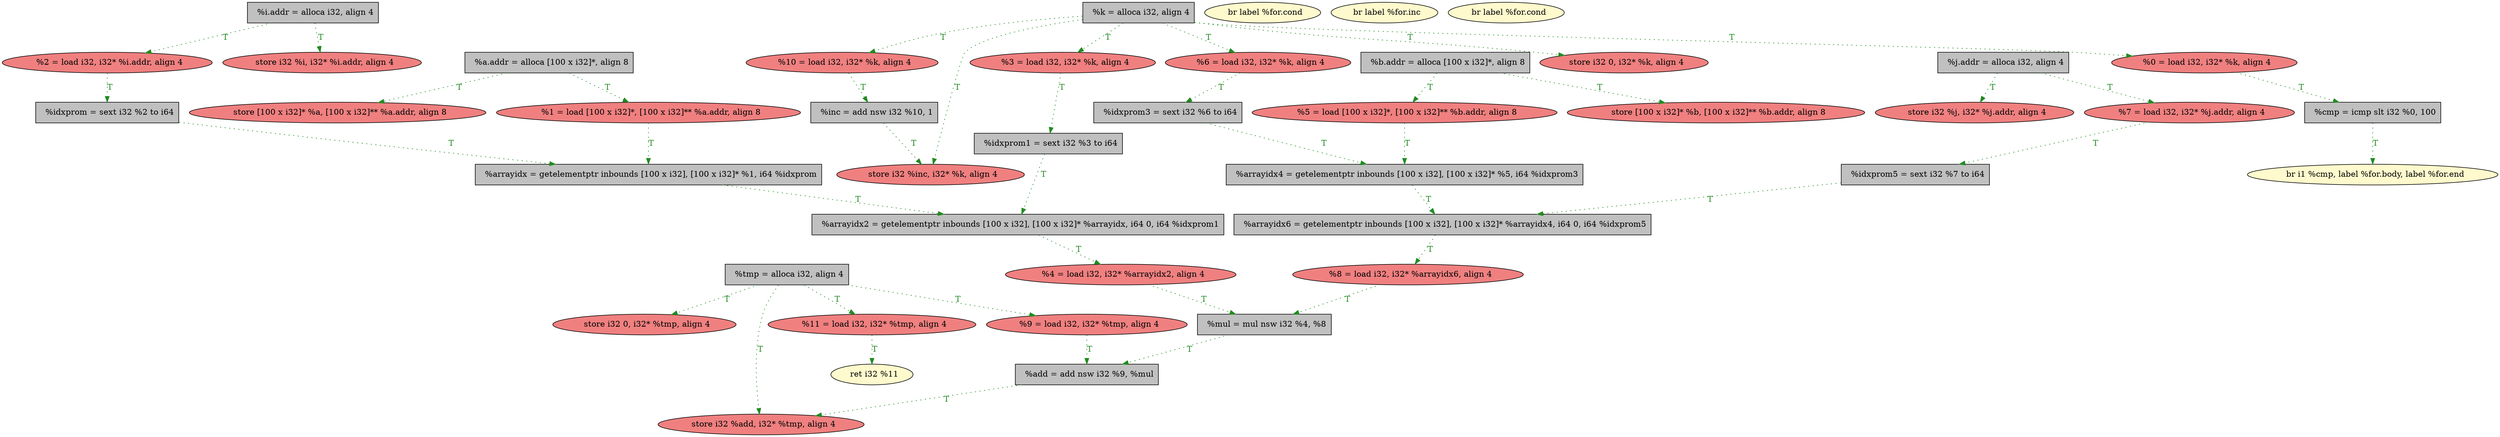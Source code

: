 
digraph G {


node55 [fillcolor=lightcoral,label="  %9 = load i32, i32* %tmp, align 4",shape=ellipse,style=filled ]
node54 [fillcolor=lightcoral,label="  %5 = load [100 x i32]*, [100 x i32]** %b.addr, align 8",shape=ellipse,style=filled ]
node51 [fillcolor=grey,label="  %idxprom3 = sext i32 %6 to i64",shape=rectangle,style=filled ]
node30 [fillcolor=lightcoral,label="  store [100 x i32]* %b, [100 x i32]** %b.addr, align 8",shape=ellipse,style=filled ]
node28 [fillcolor=lightcoral,label="  store i32 %j, i32* %j.addr, align 4",shape=ellipse,style=filled ]
node27 [fillcolor=grey,label="  %b.addr = alloca [100 x i32]*, align 8",shape=rectangle,style=filled ]
node16 [fillcolor=lightcoral,label="  %11 = load i32, i32* %tmp, align 4",shape=ellipse,style=filled ]
node15 [fillcolor=lemonchiffon,label="  ret i32 %11",shape=ellipse,style=filled ]
node25 [fillcolor=grey,label="  %arrayidx4 = getelementptr inbounds [100 x i32], [100 x i32]* %5, i64 %idxprom3",shape=rectangle,style=filled ]
node21 [fillcolor=lightcoral,label="  %0 = load i32, i32* %k, align 4",shape=ellipse,style=filled ]
node35 [fillcolor=lightcoral,label="  store [100 x i32]* %a, [100 x i32]** %a.addr, align 8",shape=ellipse,style=filled ]
node49 [fillcolor=lemonchiffon,label="  br i1 %cmp, label %for.body, label %for.end",shape=ellipse,style=filled ]
node29 [fillcolor=grey,label="  %a.addr = alloca [100 x i32]*, align 8",shape=rectangle,style=filled ]
node26 [fillcolor=lightcoral,label="  store i32 0, i32* %k, align 4",shape=ellipse,style=filled ]
node20 [fillcolor=grey,label="  %cmp = icmp slt i32 %0, 100",shape=rectangle,style=filled ]
node52 [fillcolor=lightcoral,label="  %7 = load i32, i32* %j.addr, align 4",shape=ellipse,style=filled ]
node36 [fillcolor=grey,label="  %i.addr = alloca i32, align 4",shape=rectangle,style=filled ]
node23 [fillcolor=grey,label="  %j.addr = alloca i32, align 4",shape=rectangle,style=filled ]
node48 [fillcolor=lightcoral,label="  %4 = load i32, i32* %arrayidx2, align 4",shape=ellipse,style=filled ]
node17 [fillcolor=lemonchiffon,label="  br label %for.cond",shape=ellipse,style=filled ]
node31 [fillcolor=grey,label="  %arrayidx2 = getelementptr inbounds [100 x i32], [100 x i32]* %arrayidx, i64 0, i64 %idxprom1",shape=rectangle,style=filled ]
node39 [fillcolor=lightcoral,label="  %1 = load [100 x i32]*, [100 x i32]** %a.addr, align 8",shape=ellipse,style=filled ]
node18 [fillcolor=grey,label="  %inc = add nsw i32 %10, 1",shape=rectangle,style=filled ]
node24 [fillcolor=lemonchiffon,label="  br label %for.inc",shape=ellipse,style=filled ]
node19 [fillcolor=lightcoral,label="  %10 = load i32, i32* %k, align 4",shape=ellipse,style=filled ]
node57 [fillcolor=grey,label="  %add = add nsw i32 %9, %mul",shape=rectangle,style=filled ]
node22 [fillcolor=grey,label="  %arrayidx = getelementptr inbounds [100 x i32], [100 x i32]* %1, i64 %idxprom",shape=rectangle,style=filled ]
node50 [fillcolor=lightcoral,label="  %6 = load i32, i32* %k, align 4",shape=ellipse,style=filled ]
node37 [fillcolor=lightcoral,label="  store i32 %i, i32* %i.addr, align 4",shape=ellipse,style=filled ]
node41 [fillcolor=grey,label="  %idxprom = sext i32 %2 to i64",shape=rectangle,style=filled ]
node43 [fillcolor=lightcoral,label="  store i32 0, i32* %tmp, align 4",shape=ellipse,style=filled ]
node53 [fillcolor=lightcoral,label="  %8 = load i32, i32* %arrayidx6, align 4",shape=ellipse,style=filled ]
node33 [fillcolor=grey,label="  %tmp = alloca i32, align 4",shape=rectangle,style=filled ]
node38 [fillcolor=grey,label="  %k = alloca i32, align 4",shape=rectangle,style=filled ]
node32 [fillcolor=lightcoral,label="  store i32 %add, i32* %tmp, align 4",shape=ellipse,style=filled ]
node40 [fillcolor=lemonchiffon,label="  br label %for.cond",shape=ellipse,style=filled ]
node44 [fillcolor=grey,label="  %mul = mul nsw i32 %4, %8",shape=rectangle,style=filled ]
node42 [fillcolor=lightcoral,label="  store i32 %inc, i32* %k, align 4",shape=ellipse,style=filled ]
node45 [fillcolor=lightcoral,label="  %3 = load i32, i32* %k, align 4",shape=ellipse,style=filled ]
node56 [fillcolor=grey,label="  %arrayidx6 = getelementptr inbounds [100 x i32], [100 x i32]* %arrayidx4, i64 0, i64 %idxprom5",shape=rectangle,style=filled ]
node34 [fillcolor=lightcoral,label="  %2 = load i32, i32* %i.addr, align 4",shape=ellipse,style=filled ]
node46 [fillcolor=grey,label="  %idxprom5 = sext i32 %7 to i64",shape=rectangle,style=filled ]
node47 [fillcolor=grey,label="  %idxprom1 = sext i32 %3 to i64",shape=rectangle,style=filled ]

node53->node44 [style=dotted,color=forestgreen,label="T",fontcolor=forestgreen ]
node47->node31 [style=dotted,color=forestgreen,label="T",fontcolor=forestgreen ]
node57->node32 [style=dotted,color=forestgreen,label="T",fontcolor=forestgreen ]
node56->node53 [style=dotted,color=forestgreen,label="T",fontcolor=forestgreen ]
node23->node28 [style=dotted,color=forestgreen,label="T",fontcolor=forestgreen ]
node39->node22 [style=dotted,color=forestgreen,label="T",fontcolor=forestgreen ]
node44->node57 [style=dotted,color=forestgreen,label="T",fontcolor=forestgreen ]
node25->node56 [style=dotted,color=forestgreen,label="T",fontcolor=forestgreen ]
node33->node16 [style=dotted,color=forestgreen,label="T",fontcolor=forestgreen ]
node33->node43 [style=dotted,color=forestgreen,label="T",fontcolor=forestgreen ]
node31->node48 [style=dotted,color=forestgreen,label="T",fontcolor=forestgreen ]
node22->node31 [style=dotted,color=forestgreen,label="T",fontcolor=forestgreen ]
node38->node19 [style=dotted,color=forestgreen,label="T",fontcolor=forestgreen ]
node27->node30 [style=dotted,color=forestgreen,label="T",fontcolor=forestgreen ]
node33->node55 [style=dotted,color=forestgreen,label="T",fontcolor=forestgreen ]
node55->node57 [style=dotted,color=forestgreen,label="T",fontcolor=forestgreen ]
node18->node42 [style=dotted,color=forestgreen,label="T",fontcolor=forestgreen ]
node41->node22 [style=dotted,color=forestgreen,label="T",fontcolor=forestgreen ]
node23->node52 [style=dotted,color=forestgreen,label="T",fontcolor=forestgreen ]
node36->node37 [style=dotted,color=forestgreen,label="T",fontcolor=forestgreen ]
node19->node18 [style=dotted,color=forestgreen,label="T",fontcolor=forestgreen ]
node36->node34 [style=dotted,color=forestgreen,label="T",fontcolor=forestgreen ]
node38->node50 [style=dotted,color=forestgreen,label="T",fontcolor=forestgreen ]
node46->node56 [style=dotted,color=forestgreen,label="T",fontcolor=forestgreen ]
node50->node51 [style=dotted,color=forestgreen,label="T",fontcolor=forestgreen ]
node29->node35 [style=dotted,color=forestgreen,label="T",fontcolor=forestgreen ]
node38->node42 [style=dotted,color=forestgreen,label="T",fontcolor=forestgreen ]
node27->node54 [style=dotted,color=forestgreen,label="T",fontcolor=forestgreen ]
node48->node44 [style=dotted,color=forestgreen,label="T",fontcolor=forestgreen ]
node20->node49 [style=dotted,color=forestgreen,label="T",fontcolor=forestgreen ]
node29->node39 [style=dotted,color=forestgreen,label="T",fontcolor=forestgreen ]
node51->node25 [style=dotted,color=forestgreen,label="T",fontcolor=forestgreen ]
node38->node26 [style=dotted,color=forestgreen,label="T",fontcolor=forestgreen ]
node16->node15 [style=dotted,color=forestgreen,label="T",fontcolor=forestgreen ]
node21->node20 [style=dotted,color=forestgreen,label="T",fontcolor=forestgreen ]
node38->node21 [style=dotted,color=forestgreen,label="T",fontcolor=forestgreen ]
node33->node32 [style=dotted,color=forestgreen,label="T",fontcolor=forestgreen ]
node34->node41 [style=dotted,color=forestgreen,label="T",fontcolor=forestgreen ]
node45->node47 [style=dotted,color=forestgreen,label="T",fontcolor=forestgreen ]
node38->node45 [style=dotted,color=forestgreen,label="T",fontcolor=forestgreen ]
node52->node46 [style=dotted,color=forestgreen,label="T",fontcolor=forestgreen ]
node54->node25 [style=dotted,color=forestgreen,label="T",fontcolor=forestgreen ]


}
